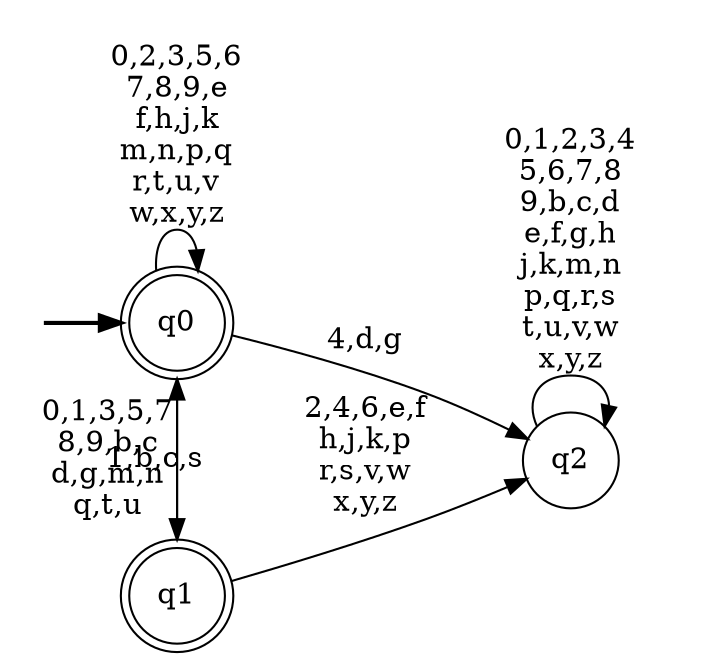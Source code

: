 digraph BlueStarA {
__start0 [style = invis, shape = none, label = "", width = 0, height = 0];

rankdir=LR;
size="8,5";

s0 [style="rounded,filled", color="black", fillcolor="white" shape="doublecircle", label="q0"];
s1 [style="rounded,filled", color="black", fillcolor="white" shape="doublecircle", label="q1"];
s2 [style="filled", color="black", fillcolor="white" shape="circle", label="q2"];
subgraph cluster_main { 
	graph [pad=".75", ranksep="0.15", nodesep="0.15"];
	 style=invis; 
	__start0 -> s0 [penwidth=2];
}
s0 -> s0 [label="0,2,3,5,6\n7,8,9,e\nf,h,j,k\nm,n,p,q\nr,t,u,v\nw,x,y,z"];
s0 -> s1 [label="1,b,c,s"];
s0 -> s2 [label="4,d,g"];
s1 -> s0 [label="0,1,3,5,7\n8,9,b,c\nd,g,m,n\nq,t,u"];
s1 -> s2 [label="2,4,6,e,f\nh,j,k,p\nr,s,v,w\nx,y,z"];
s2 -> s2 [label="0,1,2,3,4\n5,6,7,8\n9,b,c,d\ne,f,g,h\nj,k,m,n\np,q,r,s\nt,u,v,w\nx,y,z"];

}